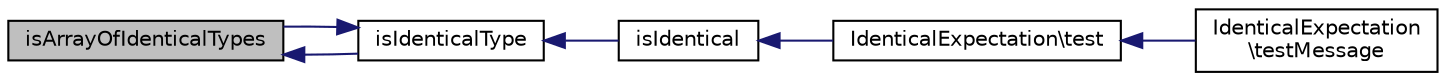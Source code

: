 digraph "isArrayOfIdenticalTypes"
{
  edge [fontname="Helvetica",fontsize="10",labelfontname="Helvetica",labelfontsize="10"];
  node [fontname="Helvetica",fontsize="10",shape=record];
  rankdir="LR";
  Node1 [label="isArrayOfIdenticalTypes",height=0.2,width=0.4,color="black", fillcolor="grey75", style="filled" fontcolor="black"];
  Node1 -> Node2 [dir="back",color="midnightblue",fontsize="10",style="solid",fontname="Helvetica"];
  Node2 [label="isIdenticalType",height=0.2,width=0.4,color="black", fillcolor="white", style="filled",URL="$class_simple_test_compatibility.html#a3a42dc5ca16433e7d78af2433414a676"];
  Node2 -> Node3 [dir="back",color="midnightblue",fontsize="10",style="solid",fontname="Helvetica"];
  Node3 [label="isIdentical",height=0.2,width=0.4,color="black", fillcolor="white", style="filled",URL="$class_simple_test_compatibility.html#a2143bfe18406c273885c33d2d79993c0"];
  Node3 -> Node4 [dir="back",color="midnightblue",fontsize="10",style="solid",fontname="Helvetica"];
  Node4 [label="IdenticalExpectation\\test",height=0.2,width=0.4,color="black", fillcolor="white", style="filled",URL="$class_identical_expectation.html#ae44e91fd7374c9eba4aa26c28454e4c8"];
  Node4 -> Node5 [dir="back",color="midnightblue",fontsize="10",style="solid",fontname="Helvetica"];
  Node5 [label="IdenticalExpectation\l\\testMessage",height=0.2,width=0.4,color="black", fillcolor="white", style="filled",URL="$class_identical_expectation.html#a4261cc878f60ae0a7a6058111d3fb767"];
  Node2 -> Node1 [dir="back",color="midnightblue",fontsize="10",style="solid",fontname="Helvetica"];
}
